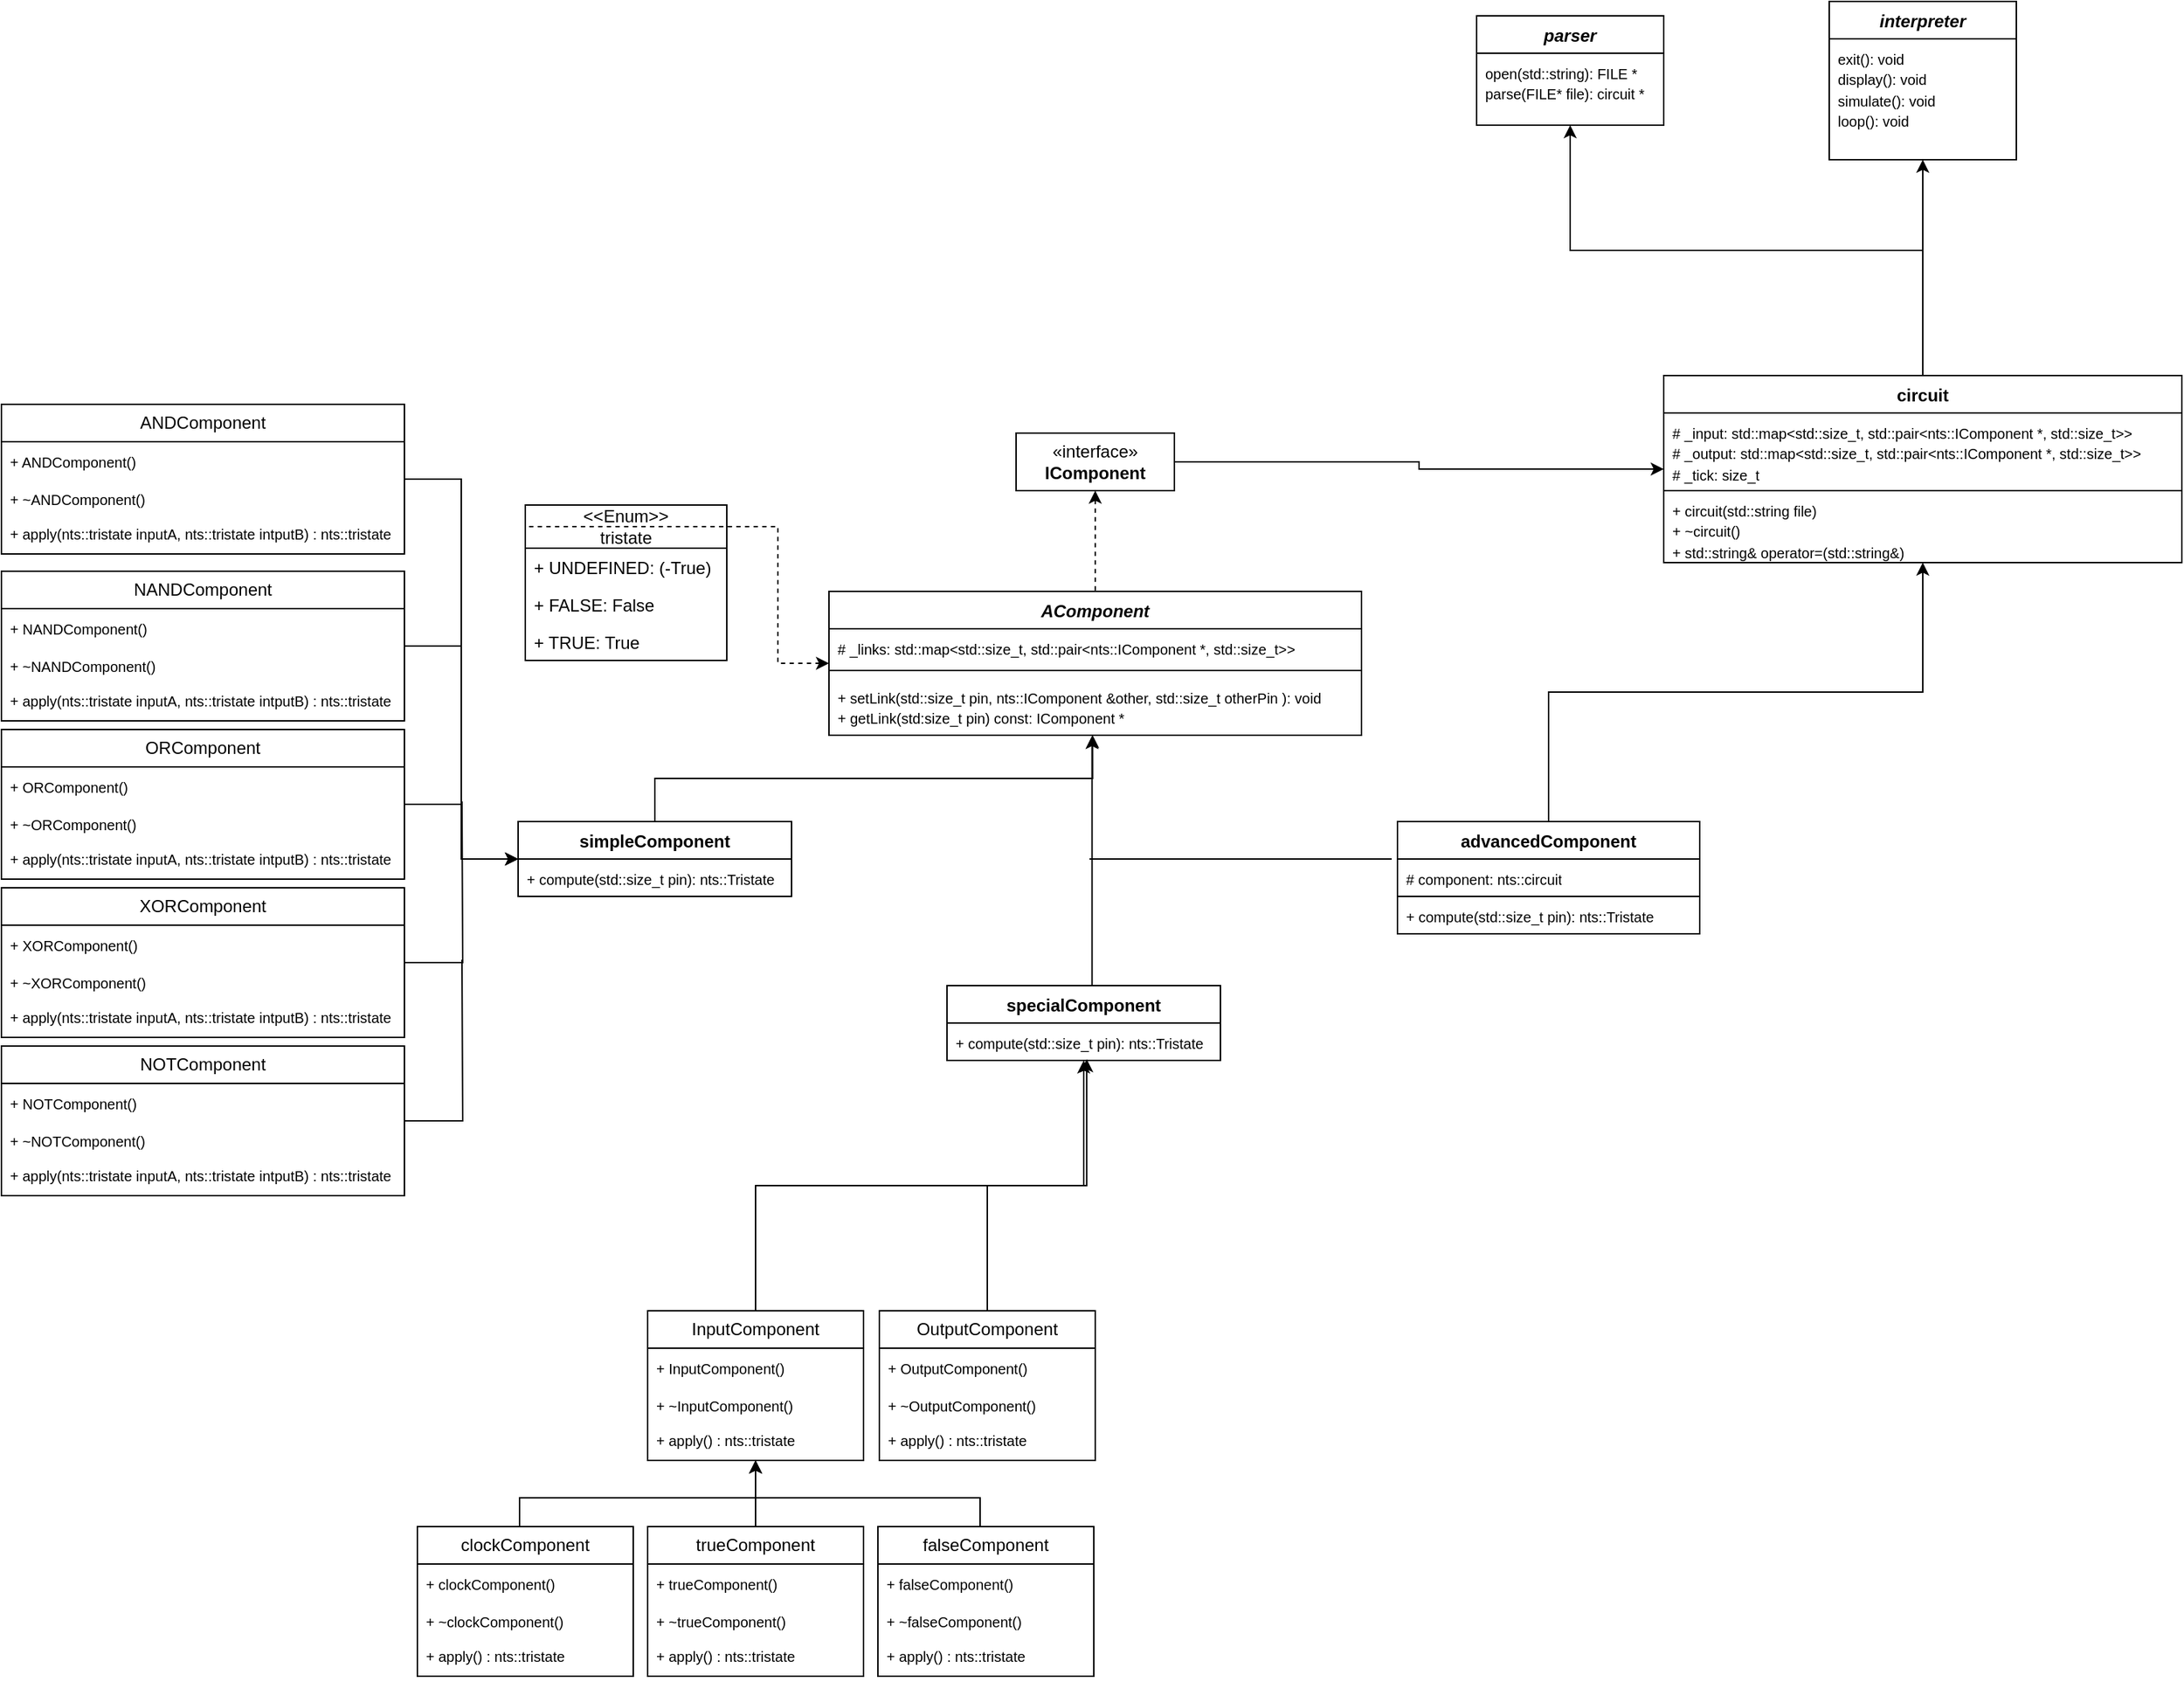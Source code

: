 <mxfile version="23.1.3" type="github">
  <diagram name="Page-1" id="929967ad-93f9-6ef4-fab6-5d389245f69c">
    <mxGraphModel dx="819" dy="447" grid="1" gridSize="10" guides="1" tooltips="1" connect="1" arrows="1" fold="1" page="1" pageScale="1.5" pageWidth="1169" pageHeight="826" background="none" math="0" shadow="0">
      <root>
        <mxCell id="0" style=";html=1;" />
        <mxCell id="1" style=";html=1;" parent="0" />
        <mxCell id="E4p7y--Rclgz1ynE0BcM-12" style="edgeStyle=orthogonalEdgeStyle;rounded=0;orthogonalLoop=1;jettySize=auto;html=1;dashed=1;startArrow=classic;startFill=1;endArrow=none;endFill=0;" parent="1" source="E4p7y--Rclgz1ynE0BcM-6" target="E4p7y--Rclgz1ynE0BcM-7" edge="1">
          <mxGeometry relative="1" as="geometry" />
        </mxCell>
        <mxCell id="E4p7y--Rclgz1ynE0BcM-97" style="edgeStyle=orthogonalEdgeStyle;rounded=0;orthogonalLoop=1;jettySize=auto;html=1;" parent="1" source="E4p7y--Rclgz1ynE0BcM-6" target="E4p7y--Rclgz1ynE0BcM-93" edge="1">
          <mxGeometry relative="1" as="geometry" />
        </mxCell>
        <mxCell id="E4p7y--Rclgz1ynE0BcM-6" value="«interface»&lt;br&gt;&lt;b&gt;IComponent&lt;/b&gt;" style="html=1;whiteSpace=wrap;" parent="1" vertex="1">
          <mxGeometry x="825" y="350" width="110" height="40" as="geometry" />
        </mxCell>
        <mxCell id="E4p7y--Rclgz1ynE0BcM-17" value="" style="edgeStyle=orthogonalEdgeStyle;rounded=0;orthogonalLoop=1;jettySize=auto;html=1;entryX=0.011;entryY=0.139;entryDx=0;entryDy=0;entryPerimeter=0;startArrow=classic;startFill=1;endArrow=none;endFill=0;dashed=1;" parent="1" source="E4p7y--Rclgz1ynE0BcM-7" target="E4p7y--Rclgz1ynE0BcM-18" edge="1">
          <mxGeometry relative="1" as="geometry">
            <mxPoint x="1130" y="450" as="targetPoint" />
          </mxGeometry>
        </mxCell>
        <mxCell id="E4p7y--Rclgz1ynE0BcM-7" value="&lt;i&gt;AComponent&lt;/i&gt;" style="swimlane;fontStyle=1;align=center;verticalAlign=top;childLayout=stackLayout;horizontal=1;startSize=26;horizontalStack=0;resizeParent=1;resizeParentMax=0;resizeLast=0;collapsible=1;marginBottom=0;whiteSpace=wrap;html=1;" parent="1" vertex="1">
          <mxGeometry x="695" y="460" width="370" height="100" as="geometry">
            <mxRectangle x="695" y="460" width="120" height="30" as="alternateBounds" />
          </mxGeometry>
        </mxCell>
        <mxCell id="E4p7y--Rclgz1ynE0BcM-8" value="&lt;font style=&quot;font-size: 10px;&quot;&gt;# _links:&amp;nbsp;std::map&amp;lt;std::size_t, std::pair&amp;lt;nts::IComponent *, std::size_t&amp;gt;&amp;gt;&lt;/font&gt;" style="text;strokeColor=none;fillColor=none;align=left;verticalAlign=top;spacingLeft=4;spacingRight=4;overflow=hidden;rotatable=0;points=[[0,0.5],[1,0.5]];portConstraint=eastwest;whiteSpace=wrap;html=1;" parent="E4p7y--Rclgz1ynE0BcM-7" vertex="1">
          <mxGeometry y="26" width="370" height="24" as="geometry" />
        </mxCell>
        <mxCell id="E4p7y--Rclgz1ynE0BcM-9" value="" style="line;strokeWidth=1;fillColor=none;align=left;verticalAlign=middle;spacingTop=-1;spacingLeft=3;spacingRight=3;rotatable=0;labelPosition=right;points=[];portConstraint=eastwest;strokeColor=inherit;" parent="E4p7y--Rclgz1ynE0BcM-7" vertex="1">
          <mxGeometry y="50" width="370" height="10" as="geometry" />
        </mxCell>
        <mxCell id="E4p7y--Rclgz1ynE0BcM-10" value="&lt;font style=&quot;font-size: 10px;&quot;&gt;+ setLink(std::size_t pin, nts::IComponent &amp;amp;other, std::size_t otherPin&amp;nbsp;): void&lt;br&gt;+ getLink(std:size_t pin) const: IComponent *&lt;br&gt;&lt;br&gt;&lt;/font&gt;" style="text;strokeColor=none;fillColor=none;align=left;verticalAlign=top;spacingLeft=4;spacingRight=4;overflow=hidden;rotatable=0;points=[[0,0.5],[1,0.5]];portConstraint=eastwest;whiteSpace=wrap;html=1;" parent="E4p7y--Rclgz1ynE0BcM-7" vertex="1">
          <mxGeometry y="60" width="370" height="40" as="geometry" />
        </mxCell>
        <mxCell id="E4p7y--Rclgz1ynE0BcM-18" value="&amp;lt;&amp;lt;Enum&amp;gt;&amp;gt;&lt;br&gt;tristate" style="swimlane;fontStyle=0;childLayout=stackLayout;horizontal=1;startSize=30;fillColor=none;horizontalStack=0;resizeParent=1;resizeParentMax=0;resizeLast=0;collapsible=1;marginBottom=0;whiteSpace=wrap;html=1;" parent="1" vertex="1">
          <mxGeometry x="484" y="400" width="140" height="108" as="geometry">
            <mxRectangle x="1160" y="390" width="100" height="40" as="alternateBounds" />
          </mxGeometry>
        </mxCell>
        <mxCell id="E4p7y--Rclgz1ynE0BcM-19" value="+ UNDEFINED: (-True)" style="text;strokeColor=none;fillColor=none;align=left;verticalAlign=top;spacingLeft=4;spacingRight=4;overflow=hidden;rotatable=0;points=[[0,0.5],[1,0.5]];portConstraint=eastwest;whiteSpace=wrap;html=1;" parent="E4p7y--Rclgz1ynE0BcM-18" vertex="1">
          <mxGeometry y="30" width="140" height="26" as="geometry" />
        </mxCell>
        <mxCell id="E4p7y--Rclgz1ynE0BcM-20" value="+ FALSE: False" style="text;strokeColor=none;fillColor=none;align=left;verticalAlign=top;spacingLeft=4;spacingRight=4;overflow=hidden;rotatable=0;points=[[0,0.5],[1,0.5]];portConstraint=eastwest;whiteSpace=wrap;html=1;" parent="E4p7y--Rclgz1ynE0BcM-18" vertex="1">
          <mxGeometry y="56" width="140" height="26" as="geometry" />
        </mxCell>
        <mxCell id="E4p7y--Rclgz1ynE0BcM-21" value="+ TRUE: True" style="text;strokeColor=none;fillColor=none;align=left;verticalAlign=top;spacingLeft=4;spacingRight=4;overflow=hidden;rotatable=0;points=[[0,0.5],[1,0.5]];portConstraint=eastwest;whiteSpace=wrap;html=1;" parent="E4p7y--Rclgz1ynE0BcM-18" vertex="1">
          <mxGeometry y="82" width="140" height="26" as="geometry" />
        </mxCell>
        <mxCell id="E4p7y--Rclgz1ynE0BcM-26" style="edgeStyle=orthogonalEdgeStyle;rounded=0;orthogonalLoop=1;jettySize=auto;html=1;entryX=0.495;entryY=0.996;entryDx=0;entryDy=0;entryPerimeter=0;" parent="1" source="E4p7y--Rclgz1ynE0BcM-22" target="E4p7y--Rclgz1ynE0BcM-10" edge="1">
          <mxGeometry relative="1" as="geometry">
            <mxPoint x="880" y="650" as="targetPoint" />
          </mxGeometry>
        </mxCell>
        <mxCell id="E4p7y--Rclgz1ynE0BcM-22" value="simpleComponent" style="swimlane;fontStyle=1;align=center;verticalAlign=top;childLayout=stackLayout;horizontal=1;startSize=26;horizontalStack=0;resizeParent=1;resizeParentMax=0;resizeLast=0;collapsible=1;marginBottom=0;whiteSpace=wrap;html=1;" parent="1" vertex="1">
          <mxGeometry x="479" y="620" width="190" height="52" as="geometry" />
        </mxCell>
        <mxCell id="E4p7y--Rclgz1ynE0BcM-25" value="&lt;font style=&quot;font-size: 10px;&quot;&gt;+ compute(std::size_t pin):&amp;nbsp;nts::Tristate&lt;/font&gt;" style="text;strokeColor=none;fillColor=none;align=left;verticalAlign=top;spacingLeft=4;spacingRight=4;overflow=hidden;rotatable=0;points=[[0,0.5],[1,0.5]];portConstraint=eastwest;whiteSpace=wrap;html=1;" parent="E4p7y--Rclgz1ynE0BcM-22" vertex="1">
          <mxGeometry y="26" width="190" height="26" as="geometry" />
        </mxCell>
        <mxCell id="E4p7y--Rclgz1ynE0BcM-31" style="edgeStyle=orthogonalEdgeStyle;rounded=0;orthogonalLoop=1;jettySize=auto;html=1;entryX=0;entryY=0.5;entryDx=0;entryDy=0;" parent="1" source="E4p7y--Rclgz1ynE0BcM-27" target="E4p7y--Rclgz1ynE0BcM-22" edge="1">
          <mxGeometry relative="1" as="geometry" />
        </mxCell>
        <mxCell id="E4p7y--Rclgz1ynE0BcM-27" value="ANDComponent" style="swimlane;fontStyle=0;childLayout=stackLayout;horizontal=1;startSize=26;fillColor=none;horizontalStack=0;resizeParent=1;resizeParentMax=0;resizeLast=0;collapsible=1;marginBottom=0;whiteSpace=wrap;html=1;" parent="1" vertex="1">
          <mxGeometry x="120" y="330" width="280" height="104" as="geometry" />
        </mxCell>
        <mxCell id="E4p7y--Rclgz1ynE0BcM-28" value="&lt;font style=&quot;font-size: 10px;&quot;&gt;+ ANDComponent()&lt;/font&gt;" style="text;strokeColor=none;fillColor=none;align=left;verticalAlign=top;spacingLeft=4;spacingRight=4;overflow=hidden;rotatable=0;points=[[0,0.5],[1,0.5]];portConstraint=eastwest;whiteSpace=wrap;html=1;" parent="E4p7y--Rclgz1ynE0BcM-27" vertex="1">
          <mxGeometry y="26" width="280" height="26" as="geometry" />
        </mxCell>
        <mxCell id="E4p7y--Rclgz1ynE0BcM-29" value="&lt;font style=&quot;font-size: 10px;&quot;&gt;+ ~ANDComponent()&lt;/font&gt;" style="text;strokeColor=none;fillColor=none;align=left;verticalAlign=top;spacingLeft=4;spacingRight=4;overflow=hidden;rotatable=0;points=[[0,0.5],[1,0.5]];portConstraint=eastwest;whiteSpace=wrap;html=1;" parent="E4p7y--Rclgz1ynE0BcM-27" vertex="1">
          <mxGeometry y="52" width="280" height="26" as="geometry" />
        </mxCell>
        <mxCell id="E4p7y--Rclgz1ynE0BcM-30" value="+ apply(nts::tristate inputA, nts::tristate intputB) : nts::tristate" style="text;strokeColor=none;fillColor=none;align=left;verticalAlign=top;spacingLeft=4;spacingRight=4;overflow=hidden;rotatable=0;points=[[0,0.5],[1,0.5]];portConstraint=eastwest;whiteSpace=wrap;html=1;fontSize=10;" parent="E4p7y--Rclgz1ynE0BcM-27" vertex="1">
          <mxGeometry y="78" width="280" height="26" as="geometry" />
        </mxCell>
        <mxCell id="E4p7y--Rclgz1ynE0BcM-37" style="edgeStyle=orthogonalEdgeStyle;rounded=0;orthogonalLoop=1;jettySize=auto;html=1;entryX=0;entryY=0.5;entryDx=0;entryDy=0;" parent="1" source="E4p7y--Rclgz1ynE0BcM-32" target="E4p7y--Rclgz1ynE0BcM-22" edge="1">
          <mxGeometry relative="1" as="geometry" />
        </mxCell>
        <mxCell id="E4p7y--Rclgz1ynE0BcM-32" value="NANDComponent" style="swimlane;fontStyle=0;childLayout=stackLayout;horizontal=1;startSize=26;fillColor=none;horizontalStack=0;resizeParent=1;resizeParentMax=0;resizeLast=0;collapsible=1;marginBottom=0;whiteSpace=wrap;html=1;" parent="1" vertex="1">
          <mxGeometry x="120" y="446" width="280" height="104" as="geometry" />
        </mxCell>
        <mxCell id="E4p7y--Rclgz1ynE0BcM-33" value="&lt;font style=&quot;font-size: 10px;&quot;&gt;+ NANDComponent()&lt;/font&gt;" style="text;strokeColor=none;fillColor=none;align=left;verticalAlign=top;spacingLeft=4;spacingRight=4;overflow=hidden;rotatable=0;points=[[0,0.5],[1,0.5]];portConstraint=eastwest;whiteSpace=wrap;html=1;" parent="E4p7y--Rclgz1ynE0BcM-32" vertex="1">
          <mxGeometry y="26" width="280" height="26" as="geometry" />
        </mxCell>
        <mxCell id="E4p7y--Rclgz1ynE0BcM-34" value="&lt;font style=&quot;font-size: 10px;&quot;&gt;+ ~NANDComponent()&lt;/font&gt;" style="text;strokeColor=none;fillColor=none;align=left;verticalAlign=top;spacingLeft=4;spacingRight=4;overflow=hidden;rotatable=0;points=[[0,0.5],[1,0.5]];portConstraint=eastwest;whiteSpace=wrap;html=1;" parent="E4p7y--Rclgz1ynE0BcM-32" vertex="1">
          <mxGeometry y="52" width="280" height="26" as="geometry" />
        </mxCell>
        <mxCell id="E4p7y--Rclgz1ynE0BcM-35" value="+ apply(nts::tristate inputA, nts::tristate intputB) : nts::tristate" style="text;strokeColor=none;fillColor=none;align=left;verticalAlign=top;spacingLeft=4;spacingRight=4;overflow=hidden;rotatable=0;points=[[0,0.5],[1,0.5]];portConstraint=eastwest;whiteSpace=wrap;html=1;fontSize=10;" parent="E4p7y--Rclgz1ynE0BcM-32" vertex="1">
          <mxGeometry y="78" width="280" height="26" as="geometry" />
        </mxCell>
        <mxCell id="E4p7y--Rclgz1ynE0BcM-42" style="edgeStyle=orthogonalEdgeStyle;rounded=0;orthogonalLoop=1;jettySize=auto;html=1;entryX=0;entryY=0.5;entryDx=0;entryDy=0;" parent="1" source="E4p7y--Rclgz1ynE0BcM-38" target="E4p7y--Rclgz1ynE0BcM-22" edge="1">
          <mxGeometry relative="1" as="geometry" />
        </mxCell>
        <mxCell id="E4p7y--Rclgz1ynE0BcM-38" value="ORComponent" style="swimlane;fontStyle=0;childLayout=stackLayout;horizontal=1;startSize=26;fillColor=none;horizontalStack=0;resizeParent=1;resizeParentMax=0;resizeLast=0;collapsible=1;marginBottom=0;whiteSpace=wrap;html=1;" parent="1" vertex="1">
          <mxGeometry x="120" y="556" width="280" height="104" as="geometry" />
        </mxCell>
        <mxCell id="E4p7y--Rclgz1ynE0BcM-39" value="&lt;font style=&quot;font-size: 10px;&quot;&gt;+ ORComponent()&lt;/font&gt;" style="text;strokeColor=none;fillColor=none;align=left;verticalAlign=top;spacingLeft=4;spacingRight=4;overflow=hidden;rotatable=0;points=[[0,0.5],[1,0.5]];portConstraint=eastwest;whiteSpace=wrap;html=1;" parent="E4p7y--Rclgz1ynE0BcM-38" vertex="1">
          <mxGeometry y="26" width="280" height="26" as="geometry" />
        </mxCell>
        <mxCell id="E4p7y--Rclgz1ynE0BcM-40" value="&lt;font style=&quot;font-size: 10px;&quot;&gt;+ ~ORComponent()&lt;/font&gt;" style="text;strokeColor=none;fillColor=none;align=left;verticalAlign=top;spacingLeft=4;spacingRight=4;overflow=hidden;rotatable=0;points=[[0,0.5],[1,0.5]];portConstraint=eastwest;whiteSpace=wrap;html=1;" parent="E4p7y--Rclgz1ynE0BcM-38" vertex="1">
          <mxGeometry y="52" width="280" height="26" as="geometry" />
        </mxCell>
        <mxCell id="E4p7y--Rclgz1ynE0BcM-41" value="+ apply(nts::tristate inputA, nts::tristate intputB) : nts::tristate" style="text;strokeColor=none;fillColor=none;align=left;verticalAlign=top;spacingLeft=4;spacingRight=4;overflow=hidden;rotatable=0;points=[[0,0.5],[1,0.5]];portConstraint=eastwest;whiteSpace=wrap;html=1;fontSize=10;" parent="E4p7y--Rclgz1ynE0BcM-38" vertex="1">
          <mxGeometry y="78" width="280" height="26" as="geometry" />
        </mxCell>
        <mxCell id="E4p7y--Rclgz1ynE0BcM-47" style="edgeStyle=orthogonalEdgeStyle;rounded=0;orthogonalLoop=1;jettySize=auto;html=1;endArrow=none;endFill=0;" parent="1" source="E4p7y--Rclgz1ynE0BcM-43" edge="1">
          <mxGeometry relative="1" as="geometry">
            <mxPoint x="440" y="606" as="targetPoint" />
          </mxGeometry>
        </mxCell>
        <mxCell id="E4p7y--Rclgz1ynE0BcM-43" value="XORComponent" style="swimlane;fontStyle=0;childLayout=stackLayout;horizontal=1;startSize=26;fillColor=none;horizontalStack=0;resizeParent=1;resizeParentMax=0;resizeLast=0;collapsible=1;marginBottom=0;whiteSpace=wrap;html=1;" parent="1" vertex="1">
          <mxGeometry x="120" y="666" width="280" height="104" as="geometry" />
        </mxCell>
        <mxCell id="E4p7y--Rclgz1ynE0BcM-44" value="&lt;font style=&quot;font-size: 10px;&quot;&gt;+ XORComponent()&lt;/font&gt;" style="text;strokeColor=none;fillColor=none;align=left;verticalAlign=top;spacingLeft=4;spacingRight=4;overflow=hidden;rotatable=0;points=[[0,0.5],[1,0.5]];portConstraint=eastwest;whiteSpace=wrap;html=1;" parent="E4p7y--Rclgz1ynE0BcM-43" vertex="1">
          <mxGeometry y="26" width="280" height="26" as="geometry" />
        </mxCell>
        <mxCell id="E4p7y--Rclgz1ynE0BcM-45" value="&lt;font style=&quot;font-size: 10px;&quot;&gt;+ ~XORComponent()&lt;/font&gt;" style="text;strokeColor=none;fillColor=none;align=left;verticalAlign=top;spacingLeft=4;spacingRight=4;overflow=hidden;rotatable=0;points=[[0,0.5],[1,0.5]];portConstraint=eastwest;whiteSpace=wrap;html=1;" parent="E4p7y--Rclgz1ynE0BcM-43" vertex="1">
          <mxGeometry y="52" width="280" height="26" as="geometry" />
        </mxCell>
        <mxCell id="E4p7y--Rclgz1ynE0BcM-46" value="+ apply(nts::tristate inputA, nts::tristate intputB) : nts::tristate" style="text;strokeColor=none;fillColor=none;align=left;verticalAlign=top;spacingLeft=4;spacingRight=4;overflow=hidden;rotatable=0;points=[[0,0.5],[1,0.5]];portConstraint=eastwest;whiteSpace=wrap;html=1;fontSize=10;" parent="E4p7y--Rclgz1ynE0BcM-43" vertex="1">
          <mxGeometry y="78" width="280" height="26" as="geometry" />
        </mxCell>
        <mxCell id="E4p7y--Rclgz1ynE0BcM-53" style="edgeStyle=orthogonalEdgeStyle;rounded=0;orthogonalLoop=1;jettySize=auto;html=1;endArrow=none;endFill=0;" parent="1" source="E4p7y--Rclgz1ynE0BcM-49" edge="1">
          <mxGeometry relative="1" as="geometry">
            <mxPoint x="440" y="716" as="targetPoint" />
          </mxGeometry>
        </mxCell>
        <mxCell id="E4p7y--Rclgz1ynE0BcM-49" value="NOTComponent" style="swimlane;fontStyle=0;childLayout=stackLayout;horizontal=1;startSize=26;fillColor=none;horizontalStack=0;resizeParent=1;resizeParentMax=0;resizeLast=0;collapsible=1;marginBottom=0;whiteSpace=wrap;html=1;" parent="1" vertex="1">
          <mxGeometry x="120" y="776" width="280" height="104" as="geometry" />
        </mxCell>
        <mxCell id="E4p7y--Rclgz1ynE0BcM-50" value="&lt;font style=&quot;font-size: 10px;&quot;&gt;+ NOTComponent()&lt;/font&gt;" style="text;strokeColor=none;fillColor=none;align=left;verticalAlign=top;spacingLeft=4;spacingRight=4;overflow=hidden;rotatable=0;points=[[0,0.5],[1,0.5]];portConstraint=eastwest;whiteSpace=wrap;html=1;" parent="E4p7y--Rclgz1ynE0BcM-49" vertex="1">
          <mxGeometry y="26" width="280" height="26" as="geometry" />
        </mxCell>
        <mxCell id="E4p7y--Rclgz1ynE0BcM-51" value="&lt;font style=&quot;font-size: 10px;&quot;&gt;+ ~NOTComponent()&lt;/font&gt;" style="text;strokeColor=none;fillColor=none;align=left;verticalAlign=top;spacingLeft=4;spacingRight=4;overflow=hidden;rotatable=0;points=[[0,0.5],[1,0.5]];portConstraint=eastwest;whiteSpace=wrap;html=1;" parent="E4p7y--Rclgz1ynE0BcM-49" vertex="1">
          <mxGeometry y="52" width="280" height="26" as="geometry" />
        </mxCell>
        <mxCell id="E4p7y--Rclgz1ynE0BcM-52" value="+ apply(nts::tristate inputA, nts::tristate intputB) : nts::tristate" style="text;strokeColor=none;fillColor=none;align=left;verticalAlign=top;spacingLeft=4;spacingRight=4;overflow=hidden;rotatable=0;points=[[0,0.5],[1,0.5]];portConstraint=eastwest;whiteSpace=wrap;html=1;fontSize=10;" parent="E4p7y--Rclgz1ynE0BcM-49" vertex="1">
          <mxGeometry y="78" width="280" height="26" as="geometry" />
        </mxCell>
        <mxCell id="E4p7y--Rclgz1ynE0BcM-56" style="edgeStyle=orthogonalEdgeStyle;rounded=0;orthogonalLoop=1;jettySize=auto;html=1;entryX=0.494;entryY=1.014;entryDx=0;entryDy=0;entryPerimeter=0;" parent="1" source="E4p7y--Rclgz1ynE0BcM-54" target="E4p7y--Rclgz1ynE0BcM-10" edge="1">
          <mxGeometry relative="1" as="geometry">
            <mxPoint x="880" y="560" as="targetPoint" />
            <Array as="points">
              <mxPoint x="878" y="740" />
              <mxPoint x="878" y="740" />
            </Array>
          </mxGeometry>
        </mxCell>
        <mxCell id="E4p7y--Rclgz1ynE0BcM-54" value="specialComponent" style="swimlane;fontStyle=1;align=center;verticalAlign=top;childLayout=stackLayout;horizontal=1;startSize=26;horizontalStack=0;resizeParent=1;resizeParentMax=0;resizeLast=0;collapsible=1;marginBottom=0;whiteSpace=wrap;html=1;" parent="1" vertex="1">
          <mxGeometry x="777" y="734" width="190" height="52" as="geometry" />
        </mxCell>
        <mxCell id="E4p7y--Rclgz1ynE0BcM-55" value="&lt;font style=&quot;font-size: 10px;&quot;&gt;+ compute(std::size_t pin):&amp;nbsp;nts::Tristate&lt;/font&gt;" style="text;strokeColor=none;fillColor=none;align=left;verticalAlign=top;spacingLeft=4;spacingRight=4;overflow=hidden;rotatable=0;points=[[0,0.5],[1,0.5]];portConstraint=eastwest;whiteSpace=wrap;html=1;" parent="E4p7y--Rclgz1ynE0BcM-54" vertex="1">
          <mxGeometry y="26" width="190" height="26" as="geometry" />
        </mxCell>
        <mxCell id="E4p7y--Rclgz1ynE0BcM-57" value="InputComponent" style="swimlane;fontStyle=0;childLayout=stackLayout;horizontal=1;startSize=26;fillColor=none;horizontalStack=0;resizeParent=1;resizeParentMax=0;resizeLast=0;collapsible=1;marginBottom=0;whiteSpace=wrap;html=1;" parent="1" vertex="1">
          <mxGeometry x="569" y="960" width="150" height="104" as="geometry" />
        </mxCell>
        <mxCell id="E4p7y--Rclgz1ynE0BcM-58" value="&lt;font style=&quot;font-size: 10px;&quot;&gt;+ InputComponent()&lt;/font&gt;" style="text;strokeColor=none;fillColor=none;align=left;verticalAlign=top;spacingLeft=4;spacingRight=4;overflow=hidden;rotatable=0;points=[[0,0.5],[1,0.5]];portConstraint=eastwest;whiteSpace=wrap;html=1;" parent="E4p7y--Rclgz1ynE0BcM-57" vertex="1">
          <mxGeometry y="26" width="150" height="26" as="geometry" />
        </mxCell>
        <mxCell id="E4p7y--Rclgz1ynE0BcM-59" value="&lt;font style=&quot;font-size: 10px;&quot;&gt;+ ~InputComponent()&lt;/font&gt;" style="text;strokeColor=none;fillColor=none;align=left;verticalAlign=top;spacingLeft=4;spacingRight=4;overflow=hidden;rotatable=0;points=[[0,0.5],[1,0.5]];portConstraint=eastwest;whiteSpace=wrap;html=1;" parent="E4p7y--Rclgz1ynE0BcM-57" vertex="1">
          <mxGeometry y="52" width="150" height="26" as="geometry" />
        </mxCell>
        <mxCell id="E4p7y--Rclgz1ynE0BcM-60" value="+ apply() : nts::tristate" style="text;strokeColor=none;fillColor=none;align=left;verticalAlign=top;spacingLeft=4;spacingRight=4;overflow=hidden;rotatable=0;points=[[0,0.5],[1,0.5]];portConstraint=eastwest;whiteSpace=wrap;html=1;fontSize=10;" parent="E4p7y--Rclgz1ynE0BcM-57" vertex="1">
          <mxGeometry y="78" width="150" height="26" as="geometry" />
        </mxCell>
        <mxCell id="qhQhthCEYeYqS_3WAFZ2-4" style="edgeStyle=orthogonalEdgeStyle;rounded=0;orthogonalLoop=1;jettySize=auto;html=1;" edge="1" parent="1" source="E4p7y--Rclgz1ynE0BcM-65" target="E4p7y--Rclgz1ynE0BcM-54">
          <mxGeometry relative="1" as="geometry" />
        </mxCell>
        <mxCell id="E4p7y--Rclgz1ynE0BcM-65" value="OutputComponent" style="swimlane;fontStyle=0;childLayout=stackLayout;horizontal=1;startSize=26;fillColor=none;horizontalStack=0;resizeParent=1;resizeParentMax=0;resizeLast=0;collapsible=1;marginBottom=0;whiteSpace=wrap;html=1;" parent="1" vertex="1">
          <mxGeometry x="730" y="960" width="150" height="104" as="geometry" />
        </mxCell>
        <mxCell id="E4p7y--Rclgz1ynE0BcM-66" value="&lt;font style=&quot;font-size: 10px;&quot;&gt;+ OutputComponent()&lt;/font&gt;" style="text;strokeColor=none;fillColor=none;align=left;verticalAlign=top;spacingLeft=4;spacingRight=4;overflow=hidden;rotatable=0;points=[[0,0.5],[1,0.5]];portConstraint=eastwest;whiteSpace=wrap;html=1;" parent="E4p7y--Rclgz1ynE0BcM-65" vertex="1">
          <mxGeometry y="26" width="150" height="26" as="geometry" />
        </mxCell>
        <mxCell id="E4p7y--Rclgz1ynE0BcM-67" value="&lt;font style=&quot;font-size: 10px;&quot;&gt;+ ~OutputComponent()&lt;/font&gt;" style="text;strokeColor=none;fillColor=none;align=left;verticalAlign=top;spacingLeft=4;spacingRight=4;overflow=hidden;rotatable=0;points=[[0,0.5],[1,0.5]];portConstraint=eastwest;whiteSpace=wrap;html=1;" parent="E4p7y--Rclgz1ynE0BcM-65" vertex="1">
          <mxGeometry y="52" width="150" height="26" as="geometry" />
        </mxCell>
        <mxCell id="E4p7y--Rclgz1ynE0BcM-68" value="+ apply() : nts::tristate" style="text;strokeColor=none;fillColor=none;align=left;verticalAlign=top;spacingLeft=4;spacingRight=4;overflow=hidden;rotatable=0;points=[[0,0.5],[1,0.5]];portConstraint=eastwest;whiteSpace=wrap;html=1;fontSize=10;" parent="E4p7y--Rclgz1ynE0BcM-65" vertex="1">
          <mxGeometry y="78" width="150" height="26" as="geometry" />
        </mxCell>
        <mxCell id="qhQhthCEYeYqS_3WAFZ2-1" style="edgeStyle=orthogonalEdgeStyle;rounded=0;orthogonalLoop=1;jettySize=auto;html=1;" edge="1" parent="1" source="E4p7y--Rclgz1ynE0BcM-69" target="E4p7y--Rclgz1ynE0BcM-57">
          <mxGeometry relative="1" as="geometry">
            <Array as="points">
              <mxPoint x="480" y="1090" />
              <mxPoint x="644" y="1090" />
            </Array>
          </mxGeometry>
        </mxCell>
        <mxCell id="E4p7y--Rclgz1ynE0BcM-69" value="clockComponent" style="swimlane;fontStyle=0;childLayout=stackLayout;horizontal=1;startSize=26;fillColor=none;horizontalStack=0;resizeParent=1;resizeParentMax=0;resizeLast=0;collapsible=1;marginBottom=0;whiteSpace=wrap;html=1;" parent="1" vertex="1">
          <mxGeometry x="409" y="1110" width="150" height="104" as="geometry" />
        </mxCell>
        <mxCell id="E4p7y--Rclgz1ynE0BcM-70" value="&lt;font style=&quot;font-size: 10px;&quot;&gt;+ clockComponent()&lt;/font&gt;" style="text;strokeColor=none;fillColor=none;align=left;verticalAlign=top;spacingLeft=4;spacingRight=4;overflow=hidden;rotatable=0;points=[[0,0.5],[1,0.5]];portConstraint=eastwest;whiteSpace=wrap;html=1;" parent="E4p7y--Rclgz1ynE0BcM-69" vertex="1">
          <mxGeometry y="26" width="150" height="26" as="geometry" />
        </mxCell>
        <mxCell id="E4p7y--Rclgz1ynE0BcM-71" value="&lt;font style=&quot;font-size: 10px;&quot;&gt;+ ~clockComponent()&lt;/font&gt;" style="text;strokeColor=none;fillColor=none;align=left;verticalAlign=top;spacingLeft=4;spacingRight=4;overflow=hidden;rotatable=0;points=[[0,0.5],[1,0.5]];portConstraint=eastwest;whiteSpace=wrap;html=1;" parent="E4p7y--Rclgz1ynE0BcM-69" vertex="1">
          <mxGeometry y="52" width="150" height="26" as="geometry" />
        </mxCell>
        <mxCell id="E4p7y--Rclgz1ynE0BcM-72" value="+ apply() : nts::tristate" style="text;strokeColor=none;fillColor=none;align=left;verticalAlign=top;spacingLeft=4;spacingRight=4;overflow=hidden;rotatable=0;points=[[0,0.5],[1,0.5]];portConstraint=eastwest;whiteSpace=wrap;html=1;fontSize=10;" parent="E4p7y--Rclgz1ynE0BcM-69" vertex="1">
          <mxGeometry y="78" width="150" height="26" as="geometry" />
        </mxCell>
        <mxCell id="qhQhthCEYeYqS_3WAFZ2-2" style="edgeStyle=orthogonalEdgeStyle;rounded=0;orthogonalLoop=1;jettySize=auto;html=1;" edge="1" parent="1" source="E4p7y--Rclgz1ynE0BcM-73" target="E4p7y--Rclgz1ynE0BcM-57">
          <mxGeometry relative="1" as="geometry" />
        </mxCell>
        <mxCell id="E4p7y--Rclgz1ynE0BcM-73" value="trueComponent" style="swimlane;fontStyle=0;childLayout=stackLayout;horizontal=1;startSize=26;fillColor=none;horizontalStack=0;resizeParent=1;resizeParentMax=0;resizeLast=0;collapsible=1;marginBottom=0;whiteSpace=wrap;html=1;" parent="1" vertex="1">
          <mxGeometry x="569" y="1110" width="150" height="104" as="geometry" />
        </mxCell>
        <mxCell id="E4p7y--Rclgz1ynE0BcM-74" value="&lt;font style=&quot;font-size: 10px;&quot;&gt;+ trueComponent()&lt;/font&gt;" style="text;strokeColor=none;fillColor=none;align=left;verticalAlign=top;spacingLeft=4;spacingRight=4;overflow=hidden;rotatable=0;points=[[0,0.5],[1,0.5]];portConstraint=eastwest;whiteSpace=wrap;html=1;" parent="E4p7y--Rclgz1ynE0BcM-73" vertex="1">
          <mxGeometry y="26" width="150" height="26" as="geometry" />
        </mxCell>
        <mxCell id="E4p7y--Rclgz1ynE0BcM-75" value="&lt;font style=&quot;font-size: 10px;&quot;&gt;+ ~trueComponent()&lt;/font&gt;" style="text;strokeColor=none;fillColor=none;align=left;verticalAlign=top;spacingLeft=4;spacingRight=4;overflow=hidden;rotatable=0;points=[[0,0.5],[1,0.5]];portConstraint=eastwest;whiteSpace=wrap;html=1;" parent="E4p7y--Rclgz1ynE0BcM-73" vertex="1">
          <mxGeometry y="52" width="150" height="26" as="geometry" />
        </mxCell>
        <mxCell id="E4p7y--Rclgz1ynE0BcM-76" value="+ apply() : nts::tristate" style="text;strokeColor=none;fillColor=none;align=left;verticalAlign=top;spacingLeft=4;spacingRight=4;overflow=hidden;rotatable=0;points=[[0,0.5],[1,0.5]];portConstraint=eastwest;whiteSpace=wrap;html=1;fontSize=10;" parent="E4p7y--Rclgz1ynE0BcM-73" vertex="1">
          <mxGeometry y="78" width="150" height="26" as="geometry" />
        </mxCell>
        <mxCell id="qhQhthCEYeYqS_3WAFZ2-3" style="edgeStyle=orthogonalEdgeStyle;rounded=0;orthogonalLoop=1;jettySize=auto;html=1;" edge="1" parent="1" source="E4p7y--Rclgz1ynE0BcM-77" target="E4p7y--Rclgz1ynE0BcM-57">
          <mxGeometry relative="1" as="geometry">
            <Array as="points">
              <mxPoint x="800" y="1090" />
              <mxPoint x="644" y="1090" />
            </Array>
          </mxGeometry>
        </mxCell>
        <mxCell id="E4p7y--Rclgz1ynE0BcM-77" value="falseComponent" style="swimlane;fontStyle=0;childLayout=stackLayout;horizontal=1;startSize=26;fillColor=none;horizontalStack=0;resizeParent=1;resizeParentMax=0;resizeLast=0;collapsible=1;marginBottom=0;whiteSpace=wrap;html=1;" parent="1" vertex="1">
          <mxGeometry x="729" y="1110" width="150" height="104" as="geometry" />
        </mxCell>
        <mxCell id="E4p7y--Rclgz1ynE0BcM-78" value="&lt;font style=&quot;font-size: 10px;&quot;&gt;+ falseComponent()&lt;/font&gt;" style="text;strokeColor=none;fillColor=none;align=left;verticalAlign=top;spacingLeft=4;spacingRight=4;overflow=hidden;rotatable=0;points=[[0,0.5],[1,0.5]];portConstraint=eastwest;whiteSpace=wrap;html=1;" parent="E4p7y--Rclgz1ynE0BcM-77" vertex="1">
          <mxGeometry y="26" width="150" height="26" as="geometry" />
        </mxCell>
        <mxCell id="E4p7y--Rclgz1ynE0BcM-79" value="&lt;font style=&quot;font-size: 10px;&quot;&gt;+ ~falseComponent()&lt;/font&gt;" style="text;strokeColor=none;fillColor=none;align=left;verticalAlign=top;spacingLeft=4;spacingRight=4;overflow=hidden;rotatable=0;points=[[0,0.5],[1,0.5]];portConstraint=eastwest;whiteSpace=wrap;html=1;" parent="E4p7y--Rclgz1ynE0BcM-77" vertex="1">
          <mxGeometry y="52" width="150" height="26" as="geometry" />
        </mxCell>
        <mxCell id="E4p7y--Rclgz1ynE0BcM-80" value="+ apply() : nts::tristate" style="text;strokeColor=none;fillColor=none;align=left;verticalAlign=top;spacingLeft=4;spacingRight=4;overflow=hidden;rotatable=0;points=[[0,0.5],[1,0.5]];portConstraint=eastwest;whiteSpace=wrap;html=1;fontSize=10;" parent="E4p7y--Rclgz1ynE0BcM-77" vertex="1">
          <mxGeometry y="78" width="150" height="26" as="geometry" />
        </mxCell>
        <mxCell id="E4p7y--Rclgz1ynE0BcM-81" style="edgeStyle=orthogonalEdgeStyle;rounded=0;orthogonalLoop=1;jettySize=auto;html=1;entryX=0.511;entryY=0.967;entryDx=0;entryDy=0;entryPerimeter=0;" parent="1" source="E4p7y--Rclgz1ynE0BcM-57" target="E4p7y--Rclgz1ynE0BcM-55" edge="1">
          <mxGeometry relative="1" as="geometry" />
        </mxCell>
        <mxCell id="E4p7y--Rclgz1ynE0BcM-88" style="edgeStyle=orthogonalEdgeStyle;rounded=0;orthogonalLoop=1;jettySize=auto;html=1;endArrow=none;endFill=0;" parent="1" edge="1">
          <mxGeometry relative="1" as="geometry">
            <mxPoint x="876" y="646" as="targetPoint" />
            <mxPoint x="1086" y="646.034" as="sourcePoint" />
          </mxGeometry>
        </mxCell>
        <mxCell id="E4p7y--Rclgz1ynE0BcM-107" style="edgeStyle=orthogonalEdgeStyle;rounded=0;orthogonalLoop=1;jettySize=auto;html=1;" parent="1" source="E4p7y--Rclgz1ynE0BcM-86" target="E4p7y--Rclgz1ynE0BcM-93" edge="1">
          <mxGeometry relative="1" as="geometry" />
        </mxCell>
        <mxCell id="E4p7y--Rclgz1ynE0BcM-86" value="advancedComponent" style="swimlane;fontStyle=1;align=center;verticalAlign=top;childLayout=stackLayout;horizontal=1;startSize=26;horizontalStack=0;resizeParent=1;resizeParentMax=0;resizeLast=0;collapsible=1;marginBottom=0;whiteSpace=wrap;html=1;" parent="1" vertex="1">
          <mxGeometry x="1090" y="620" width="210" height="78" as="geometry" />
        </mxCell>
        <mxCell id="E4p7y--Rclgz1ynE0BcM-87" value="&lt;font style=&quot;font-size: 10px;&quot;&gt;# component:&amp;nbsp;nts::circuit&lt;/font&gt;" style="text;strokeColor=none;fillColor=none;align=left;verticalAlign=top;spacingLeft=4;spacingRight=4;overflow=hidden;rotatable=0;points=[[0,0.5],[1,0.5]];portConstraint=eastwest;whiteSpace=wrap;html=1;" parent="E4p7y--Rclgz1ynE0BcM-86" vertex="1">
          <mxGeometry y="26" width="210" height="26" as="geometry" />
        </mxCell>
        <mxCell id="E4p7y--Rclgz1ynE0BcM-89" value="&lt;font style=&quot;font-size: 10px;&quot;&gt;+ compute(std::size_t pin):&amp;nbsp;nts::Tristate&lt;/font&gt;" style="text;strokeColor=default;fillColor=none;align=left;verticalAlign=top;spacingLeft=4;spacingRight=4;overflow=hidden;rotatable=0;points=[[0,0.5],[1,0.5]];portConstraint=eastwest;whiteSpace=wrap;html=1;" parent="E4p7y--Rclgz1ynE0BcM-86" vertex="1">
          <mxGeometry y="52" width="210" height="26" as="geometry" />
        </mxCell>
        <mxCell id="E4p7y--Rclgz1ynE0BcM-102" style="edgeStyle=orthogonalEdgeStyle;rounded=0;orthogonalLoop=1;jettySize=auto;html=1;" parent="1" source="E4p7y--Rclgz1ynE0BcM-93" target="E4p7y--Rclgz1ynE0BcM-98" edge="1">
          <mxGeometry relative="1" as="geometry" />
        </mxCell>
        <mxCell id="E4p7y--Rclgz1ynE0BcM-105" style="edgeStyle=orthogonalEdgeStyle;rounded=0;orthogonalLoop=1;jettySize=auto;html=1;" parent="1" source="E4p7y--Rclgz1ynE0BcM-93" target="E4p7y--Rclgz1ynE0BcM-103" edge="1">
          <mxGeometry relative="1" as="geometry" />
        </mxCell>
        <mxCell id="E4p7y--Rclgz1ynE0BcM-93" value="circuit" style="swimlane;fontStyle=1;align=center;verticalAlign=top;childLayout=stackLayout;horizontal=1;startSize=26;horizontalStack=0;resizeParent=1;resizeParentMax=0;resizeLast=0;collapsible=1;marginBottom=0;whiteSpace=wrap;html=1;" parent="1" vertex="1">
          <mxGeometry x="1275" y="310" width="360" height="130" as="geometry" />
        </mxCell>
        <mxCell id="E4p7y--Rclgz1ynE0BcM-94" value="&lt;font style=&quot;font-size: 10px;&quot;&gt;# _input: std::map&amp;lt;std::size_t, std::pair&amp;lt;nts::IComponent *, std::size_t&amp;gt;&amp;gt;&lt;br&gt;# _output: std::map&amp;lt;std::size_t, std::pair&amp;lt;nts::IComponent *, std::size_t&amp;gt;&amp;gt;&lt;br&gt;# _tick: size_t&lt;br&gt;&lt;/font&gt;" style="text;strokeColor=none;fillColor=none;align=left;verticalAlign=top;spacingLeft=4;spacingRight=4;overflow=hidden;rotatable=0;points=[[0,0.5],[1,0.5]];portConstraint=eastwest;whiteSpace=wrap;html=1;" parent="E4p7y--Rclgz1ynE0BcM-93" vertex="1">
          <mxGeometry y="26" width="360" height="54" as="geometry" />
        </mxCell>
        <mxCell id="E4p7y--Rclgz1ynE0BcM-95" value="&lt;font style=&quot;font-size: 10px;&quot;&gt;+ circuit(std::string file)&lt;br&gt;+ ~circuit()&lt;br&gt;+ std::string&amp;amp; operator=(std::string&amp;amp;)&lt;br&gt;&lt;/font&gt;" style="text;strokeColor=default;fillColor=none;align=left;verticalAlign=top;spacingLeft=4;spacingRight=4;overflow=hidden;rotatable=0;points=[[0,0.5],[1,0.5]];portConstraint=eastwest;whiteSpace=wrap;html=1;" parent="E4p7y--Rclgz1ynE0BcM-93" vertex="1">
          <mxGeometry y="80" width="360" height="50" as="geometry" />
        </mxCell>
        <mxCell id="E4p7y--Rclgz1ynE0BcM-98" value="&lt;i&gt;parser&lt;/i&gt;" style="swimlane;fontStyle=1;align=center;verticalAlign=top;childLayout=stackLayout;horizontal=1;startSize=26;horizontalStack=0;resizeParent=1;resizeParentMax=0;resizeLast=0;collapsible=1;marginBottom=0;whiteSpace=wrap;html=1;" parent="1" vertex="1">
          <mxGeometry x="1145" y="60" width="130" height="76" as="geometry" />
        </mxCell>
        <mxCell id="E4p7y--Rclgz1ynE0BcM-100" value="&lt;font style=&quot;font-size: 10px;&quot;&gt;open(std::string): FILE *&lt;br&gt;parse(FILE* file): circuit *&lt;br&gt;&lt;/font&gt;" style="text;strokeColor=default;fillColor=none;align=left;verticalAlign=top;spacingLeft=4;spacingRight=4;overflow=hidden;rotatable=0;points=[[0,0.5],[1,0.5]];portConstraint=eastwest;whiteSpace=wrap;html=1;" parent="E4p7y--Rclgz1ynE0BcM-98" vertex="1">
          <mxGeometry y="26" width="130" height="50" as="geometry" />
        </mxCell>
        <mxCell id="E4p7y--Rclgz1ynE0BcM-103" value="&lt;i&gt;interpreter&lt;/i&gt;" style="swimlane;fontStyle=1;align=center;verticalAlign=top;childLayout=stackLayout;horizontal=1;startSize=26;horizontalStack=0;resizeParent=1;resizeParentMax=0;resizeLast=0;collapsible=1;marginBottom=0;whiteSpace=wrap;html=1;" parent="1" vertex="1">
          <mxGeometry x="1390" y="50" width="130" height="110" as="geometry" />
        </mxCell>
        <mxCell id="E4p7y--Rclgz1ynE0BcM-104" value="&lt;font style=&quot;font-size: 10px;&quot;&gt;exit(): void&lt;br&gt;display(): void&lt;br&gt;simulate(): void&lt;br&gt;loop(): void&lt;br&gt;&lt;/font&gt;" style="text;strokeColor=default;fillColor=none;align=left;verticalAlign=top;spacingLeft=4;spacingRight=4;overflow=hidden;rotatable=0;points=[[0,0.5],[1,0.5]];portConstraint=eastwest;whiteSpace=wrap;html=1;" parent="E4p7y--Rclgz1ynE0BcM-103" vertex="1">
          <mxGeometry y="26" width="130" height="84" as="geometry" />
        </mxCell>
      </root>
    </mxGraphModel>
  </diagram>
</mxfile>
